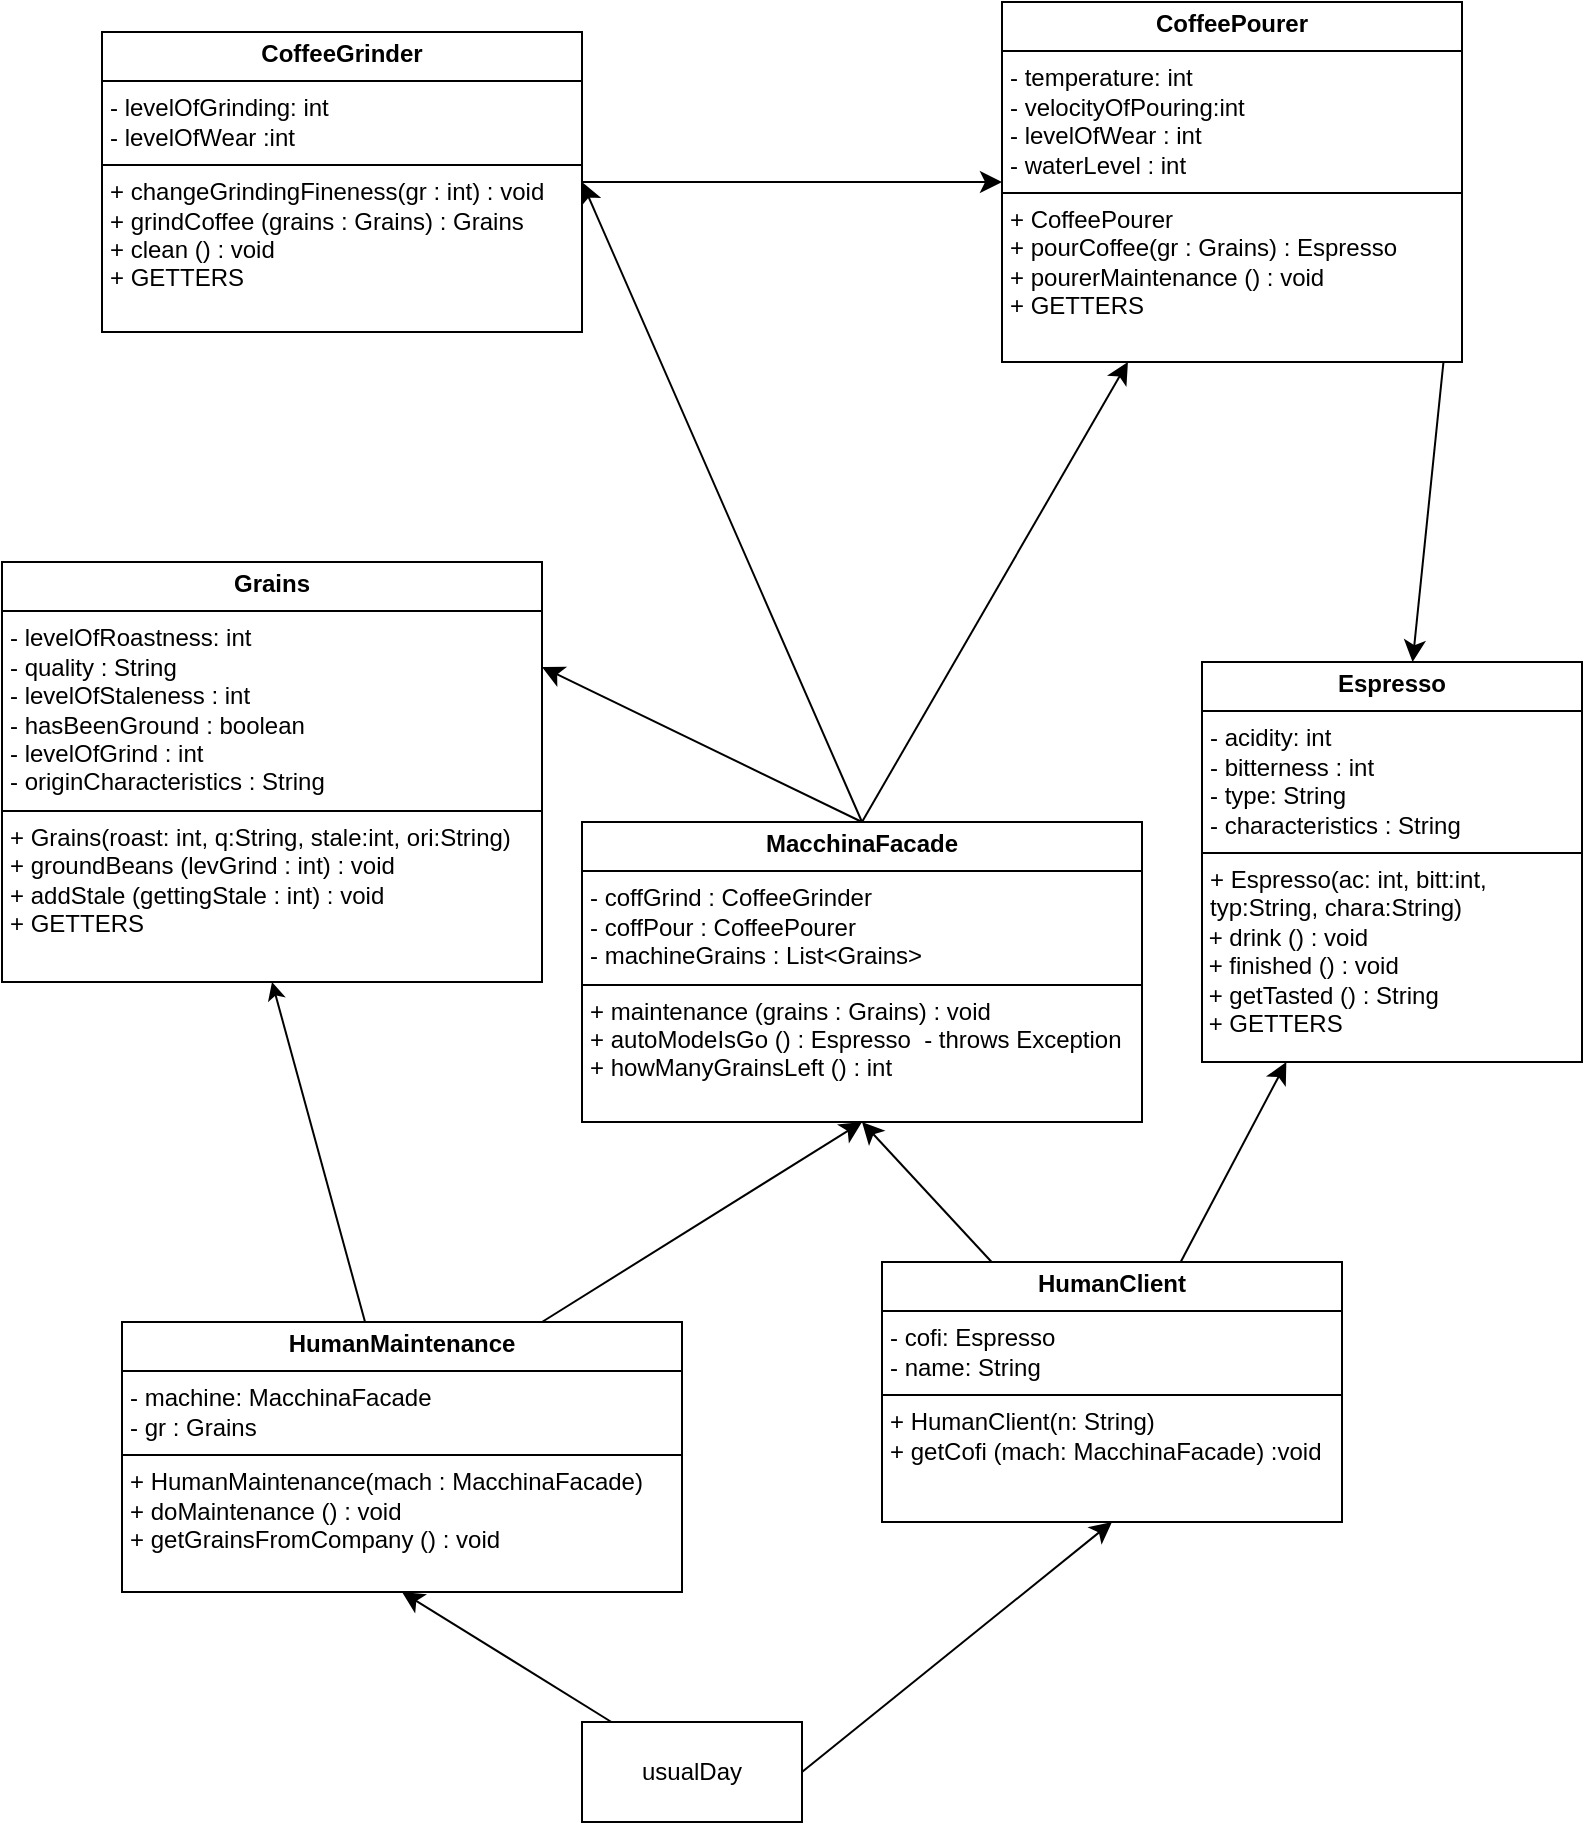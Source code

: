 <mxfile>
    <diagram id="C5RBs43oDa-KdzZeNtuy" name="Page-1">
        <mxGraphModel dx="1202" dy="742" grid="1" gridSize="10" guides="1" tooltips="1" connect="1" arrows="1" fold="1" page="1" pageScale="1" pageWidth="827" pageHeight="1169" math="0" shadow="0">
            <root>
                <mxCell id="WIyWlLk6GJQsqaUBKTNV-0"/>
                <mxCell id="WIyWlLk6GJQsqaUBKTNV-1" parent="WIyWlLk6GJQsqaUBKTNV-0"/>
                <mxCell id="rs8kcg2leX5EXmSj7tQ--8" style="edgeStyle=none;curved=1;rounded=0;orthogonalLoop=1;jettySize=auto;html=1;entryX=0.5;entryY=1;entryDx=0;entryDy=0;fontSize=12;startSize=8;endSize=8;" parent="WIyWlLk6GJQsqaUBKTNV-1" source="rs8kcg2leX5EXmSj7tQ--0" target="rs8kcg2leX5EXmSj7tQ--3" edge="1">
                    <mxGeometry relative="1" as="geometry"/>
                </mxCell>
                <mxCell id="rs8kcg2leX5EXmSj7tQ--12" style="edgeStyle=none;curved=1;rounded=0;orthogonalLoop=1;jettySize=auto;html=1;fontSize=12;startSize=8;endSize=8;" parent="WIyWlLk6GJQsqaUBKTNV-1" source="rs8kcg2leX5EXmSj7tQ--0" target="rs8kcg2leX5EXmSj7tQ--10" edge="1">
                    <mxGeometry relative="1" as="geometry"/>
                </mxCell>
                <mxCell id="rs8kcg2leX5EXmSj7tQ--0" value="&lt;p style=&quot;margin:0px;margin-top:4px;text-align:center;&quot;&gt;&lt;b&gt;HumanClient&lt;/b&gt;&lt;/p&gt;&lt;hr size=&quot;1&quot; style=&quot;border-style:solid;&quot;&gt;&lt;p style=&quot;margin:0px;margin-left:4px;&quot;&gt;- cofi: Espresso&lt;/p&gt;&lt;p style=&quot;margin:0px;margin-left:4px;&quot;&gt;- name: String&lt;/p&gt;&lt;hr size=&quot;1&quot; style=&quot;border-style:solid;&quot;&gt;&lt;p style=&quot;margin:0px;margin-left:4px;&quot;&gt;+ HumanClient(n: String)&lt;/p&gt;&lt;p style=&quot;margin:0px;margin-left:4px;&quot;&gt;+ getCofi (mach: MacchinaFacade) :void&lt;/p&gt;" style="verticalAlign=top;align=left;overflow=fill;html=1;whiteSpace=wrap;" parent="WIyWlLk6GJQsqaUBKTNV-1" vertex="1">
                    <mxGeometry x="460" y="860" width="230" height="130" as="geometry"/>
                </mxCell>
                <mxCell id="rs8kcg2leX5EXmSj7tQ--7" style="edgeStyle=none;curved=1;rounded=0;orthogonalLoop=1;jettySize=auto;html=1;exitX=0.75;exitY=0;exitDx=0;exitDy=0;entryX=0.5;entryY=1;entryDx=0;entryDy=0;fontSize=12;startSize=8;endSize=8;" parent="WIyWlLk6GJQsqaUBKTNV-1" source="rs8kcg2leX5EXmSj7tQ--1" target="rs8kcg2leX5EXmSj7tQ--3" edge="1">
                    <mxGeometry relative="1" as="geometry"/>
                </mxCell>
                <mxCell id="rs8kcg2leX5EXmSj7tQ--17" style="edgeStyle=none;curved=1;rounded=0;orthogonalLoop=1;jettySize=auto;html=1;fontSize=12;startSize=8;endSize=8;" parent="WIyWlLk6GJQsqaUBKTNV-1" source="rs8kcg2leX5EXmSj7tQ--9" target="rs8kcg2leX5EXmSj7tQ--11" edge="1">
                    <mxGeometry relative="1" as="geometry"/>
                </mxCell>
                <mxCell id="0" style="edgeStyle=none;html=1;entryX=0.5;entryY=1;entryDx=0;entryDy=0;" edge="1" parent="WIyWlLk6GJQsqaUBKTNV-1" source="rs8kcg2leX5EXmSj7tQ--1" target="rs8kcg2leX5EXmSj7tQ--4">
                    <mxGeometry relative="1" as="geometry"/>
                </mxCell>
                <mxCell id="rs8kcg2leX5EXmSj7tQ--1" value="&lt;p style=&quot;margin:0px;margin-top:4px;text-align:center;&quot;&gt;&lt;b&gt;HumanMaintenance&lt;/b&gt;&lt;/p&gt;&lt;hr size=&quot;1&quot; style=&quot;border-style:solid;&quot;&gt;&lt;p style=&quot;margin:0px;margin-left:4px;&quot;&gt;- machine: MacchinaFacade&lt;/p&gt;&lt;p style=&quot;margin:0px;margin-left:4px;&quot;&gt;- gr : Grains&lt;/p&gt;&lt;hr size=&quot;1&quot; style=&quot;border-style:solid;&quot;&gt;&lt;p style=&quot;margin:0px;margin-left:4px;&quot;&gt;+ HumanMaintenance(mach : MacchinaFacade)&lt;/p&gt;&lt;p style=&quot;margin:0px;margin-left:4px;&quot;&gt;+ doMaintenance () : void&lt;/p&gt;&lt;p style=&quot;margin:0px;margin-left:4px;&quot;&gt;+ getGrainsFromCompany () : void&lt;/p&gt;" style="verticalAlign=top;align=left;overflow=fill;html=1;whiteSpace=wrap;" parent="WIyWlLk6GJQsqaUBKTNV-1" vertex="1">
                    <mxGeometry x="80" y="890" width="280" height="135" as="geometry"/>
                </mxCell>
                <mxCell id="rs8kcg2leX5EXmSj7tQ--5" style="edgeStyle=none;curved=1;rounded=0;orthogonalLoop=1;jettySize=auto;html=1;exitX=1;exitY=0.5;exitDx=0;exitDy=0;entryX=0.5;entryY=1;entryDx=0;entryDy=0;fontSize=12;startSize=8;endSize=8;" parent="WIyWlLk6GJQsqaUBKTNV-1" source="rs8kcg2leX5EXmSj7tQ--2" target="rs8kcg2leX5EXmSj7tQ--0" edge="1">
                    <mxGeometry relative="1" as="geometry"/>
                </mxCell>
                <mxCell id="rs8kcg2leX5EXmSj7tQ--6" style="edgeStyle=none;curved=1;rounded=0;orthogonalLoop=1;jettySize=auto;html=1;entryX=0.5;entryY=1;entryDx=0;entryDy=0;fontSize=12;startSize=8;endSize=8;" parent="WIyWlLk6GJQsqaUBKTNV-1" source="rs8kcg2leX5EXmSj7tQ--2" target="rs8kcg2leX5EXmSj7tQ--1" edge="1">
                    <mxGeometry relative="1" as="geometry"/>
                </mxCell>
                <mxCell id="rs8kcg2leX5EXmSj7tQ--2" value="usualDay" style="html=1;whiteSpace=wrap;" parent="WIyWlLk6GJQsqaUBKTNV-1" vertex="1">
                    <mxGeometry x="310" y="1090" width="110" height="50" as="geometry"/>
                </mxCell>
                <mxCell id="rs8kcg2leX5EXmSj7tQ--13" style="edgeStyle=none;curved=1;rounded=0;orthogonalLoop=1;jettySize=auto;html=1;entryX=1;entryY=0.25;entryDx=0;entryDy=0;fontSize=12;startSize=8;endSize=8;exitX=0.5;exitY=0;exitDx=0;exitDy=0;" parent="WIyWlLk6GJQsqaUBKTNV-1" source="rs8kcg2leX5EXmSj7tQ--3" target="rs8kcg2leX5EXmSj7tQ--4" edge="1">
                    <mxGeometry relative="1" as="geometry"/>
                </mxCell>
                <mxCell id="rs8kcg2leX5EXmSj7tQ--14" style="edgeStyle=none;curved=1;rounded=0;orthogonalLoop=1;jettySize=auto;html=1;exitX=0.5;exitY=0;exitDx=0;exitDy=0;entryX=1;entryY=0.5;entryDx=0;entryDy=0;fontSize=12;startSize=8;endSize=8;" parent="WIyWlLk6GJQsqaUBKTNV-1" source="rs8kcg2leX5EXmSj7tQ--3" target="rs8kcg2leX5EXmSj7tQ--9" edge="1">
                    <mxGeometry relative="1" as="geometry"/>
                </mxCell>
                <mxCell id="rs8kcg2leX5EXmSj7tQ--15" style="edgeStyle=none;curved=1;rounded=0;orthogonalLoop=1;jettySize=auto;html=1;fontSize=12;startSize=8;endSize=8;exitX=0.5;exitY=0;exitDx=0;exitDy=0;" parent="WIyWlLk6GJQsqaUBKTNV-1" source="rs8kcg2leX5EXmSj7tQ--3" target="rs8kcg2leX5EXmSj7tQ--11" edge="1">
                    <mxGeometry relative="1" as="geometry"/>
                </mxCell>
                <mxCell id="rs8kcg2leX5EXmSj7tQ--3" value="&lt;p style=&quot;margin:0px;margin-top:4px;text-align:center;&quot;&gt;&lt;b&gt;MacchinaFacade&lt;/b&gt;&lt;/p&gt;&lt;hr size=&quot;1&quot; style=&quot;border-style:solid;&quot;&gt;&lt;p style=&quot;margin:0px;margin-left:4px;&quot;&gt;- coffGrind : CoffeeGrinder&lt;/p&gt;&lt;p style=&quot;margin:0px;margin-left:4px;&quot;&gt;- coffPour : CoffeePourer&lt;/p&gt;&lt;p style=&quot;margin:0px;margin-left:4px;&quot;&gt;- machineGrains : List&amp;lt;Grains&amp;gt;&lt;/p&gt;&lt;hr size=&quot;1&quot; style=&quot;border-style:solid;&quot;&gt;&lt;p style=&quot;margin:0px;margin-left:4px;&quot;&gt;+ maintenance (grains : Grains) : void&lt;/p&gt;&lt;p style=&quot;margin:0px;margin-left:4px;&quot;&gt;+ autoModeIsGo () : Espresso&amp;nbsp; - throws Exception&lt;/p&gt;&lt;p style=&quot;margin:0px;margin-left:4px;&quot;&gt;+ howManyGrainsLeft () : int&lt;/p&gt;" style="verticalAlign=top;align=left;overflow=fill;html=1;whiteSpace=wrap;" parent="WIyWlLk6GJQsqaUBKTNV-1" vertex="1">
                    <mxGeometry x="310" y="640" width="280" height="150" as="geometry"/>
                </mxCell>
                <mxCell id="rs8kcg2leX5EXmSj7tQ--4" value="&lt;p style=&quot;margin:0px;margin-top:4px;text-align:center;&quot;&gt;&lt;b&gt;Grains&lt;/b&gt;&lt;/p&gt;&lt;hr size=&quot;1&quot; style=&quot;border-style:solid;&quot;&gt;&lt;p style=&quot;margin:0px;margin-left:4px;&quot;&gt;- levelOfRoastness: int&lt;/p&gt;&lt;p style=&quot;margin:0px;margin-left:4px;&quot;&gt;- quality : String&lt;/p&gt;&lt;p style=&quot;margin:0px;margin-left:4px;&quot;&gt;- levelOfStaleness : int&lt;/p&gt;&lt;p style=&quot;margin:0px;margin-left:4px;&quot;&gt;- hasBeenGround : boolean&lt;/p&gt;&lt;p style=&quot;margin:0px;margin-left:4px;&quot;&gt;- levelOfGrind : int&lt;/p&gt;&lt;p style=&quot;margin:0px;margin-left:4px;&quot;&gt;- originCharacteristics : String&lt;/p&gt;&lt;hr size=&quot;1&quot; style=&quot;border-style:solid;&quot;&gt;&lt;p style=&quot;margin:0px;margin-left:4px;&quot;&gt;+ Grains(roast: int, q:String, stale:int, ori:String)&lt;/p&gt;&lt;p style=&quot;margin:0px;margin-left:4px;&quot;&gt;+ groundBeans (levGrind : int) : void&lt;/p&gt;&lt;p style=&quot;margin:0px;margin-left:4px;&quot;&gt;+ addStale (gettingStale : int) : void&lt;/p&gt;&lt;p style=&quot;margin:0px;margin-left:4px;&quot;&gt;+ GETTERS&lt;/p&gt;&lt;p style=&quot;margin:0px;margin-left:4px;&quot;&gt;&lt;br&gt;&lt;/p&gt;" style="verticalAlign=top;align=left;overflow=fill;html=1;whiteSpace=wrap;" parent="WIyWlLk6GJQsqaUBKTNV-1" vertex="1">
                    <mxGeometry x="20" y="510" width="270" height="210" as="geometry"/>
                </mxCell>
                <mxCell id="rs8kcg2leX5EXmSj7tQ--10" value="&lt;p style=&quot;margin:0px;margin-top:4px;text-align:center;&quot;&gt;&lt;b&gt;Espresso&lt;/b&gt;&lt;/p&gt;&lt;hr size=&quot;1&quot; style=&quot;border-style:solid;&quot;&gt;&lt;p style=&quot;margin:0px;margin-left:4px;&quot;&gt;- acidity: int&lt;/p&gt;&lt;p style=&quot;margin:0px;margin-left:4px;&quot;&gt;- bitterness : int&lt;/p&gt;&lt;p style=&quot;margin:0px;margin-left:4px;&quot;&gt;- type: String&lt;/p&gt;&lt;p style=&quot;margin:0px;margin-left:4px;&quot;&gt;- characteristics : String&lt;/p&gt;&lt;hr size=&quot;1&quot; style=&quot;border-style:solid;&quot;&gt;&lt;p style=&quot;margin:0px;margin-left:4px;&quot;&gt;+ Espresso(ac: int, bitt:int, typ:String, chara:String)&lt;/p&gt;&lt;div&gt;&amp;nbsp;+ drink () : void&lt;/div&gt;&lt;div&gt;&amp;nbsp;+ finished () : void&lt;/div&gt;&lt;div&gt;&amp;nbsp;+ getTasted () : String&lt;/div&gt;&lt;div&gt;&amp;nbsp;+ GETTERS&lt;/div&gt;&lt;div&gt;&lt;br&gt;&lt;/div&gt;&lt;p style=&quot;margin:0px;margin-left:4px;&quot;&gt;&lt;br&gt;&lt;/p&gt;" style="verticalAlign=top;align=left;overflow=fill;html=1;whiteSpace=wrap;" parent="WIyWlLk6GJQsqaUBKTNV-1" vertex="1">
                    <mxGeometry x="620" y="560" width="190" height="200" as="geometry"/>
                </mxCell>
                <mxCell id="rs8kcg2leX5EXmSj7tQ--20" style="edgeStyle=none;curved=1;rounded=0;orthogonalLoop=1;jettySize=auto;html=1;fontSize=12;startSize=8;endSize=8;exitX=1;exitY=0.5;exitDx=0;exitDy=0;" parent="WIyWlLk6GJQsqaUBKTNV-1" source="rs8kcg2leX5EXmSj7tQ--11" target="rs8kcg2leX5EXmSj7tQ--10" edge="1">
                    <mxGeometry relative="1" as="geometry"/>
                </mxCell>
                <mxCell id="rs8kcg2leX5EXmSj7tQ--11" value="&lt;p style=&quot;margin:0px;margin-top:4px;text-align:center;&quot;&gt;&lt;b&gt;CoffeePourer&lt;/b&gt;&lt;/p&gt;&lt;hr size=&quot;1&quot; style=&quot;border-style:solid;&quot;&gt;&lt;p style=&quot;margin:0px;margin-left:4px;&quot;&gt;- temperature: int&lt;/p&gt;&lt;p style=&quot;margin:0px;margin-left:4px;&quot;&gt;- velocityOfPouring:int&lt;/p&gt;&lt;p style=&quot;margin:0px;margin-left:4px;&quot;&gt;- levelOfWear : int&lt;/p&gt;&lt;p style=&quot;margin:0px;margin-left:4px;&quot;&gt;- waterLevel : int&lt;/p&gt;&lt;hr size=&quot;1&quot; style=&quot;border-style:solid;&quot;&gt;&lt;p style=&quot;margin:0px;margin-left:4px;&quot;&gt;+ CoffeePourer&lt;/p&gt;&lt;p style=&quot;margin:0px;margin-left:4px;&quot;&gt;+ pourCoffee(gr : Grains) : Espresso&lt;/p&gt;&lt;p style=&quot;margin:0px;margin-left:4px;&quot;&gt;+ pourerMaintenance () : void&lt;/p&gt;&lt;p style=&quot;margin:0px;margin-left:4px;&quot;&gt;+ GETTERS&lt;/p&gt;" style="verticalAlign=top;align=left;overflow=fill;html=1;whiteSpace=wrap;" parent="WIyWlLk6GJQsqaUBKTNV-1" vertex="1">
                    <mxGeometry x="520" y="230" width="230" height="180" as="geometry"/>
                </mxCell>
                <mxCell id="rs8kcg2leX5EXmSj7tQ--9" value="&lt;p style=&quot;margin:0px;margin-top:4px;text-align:center;&quot;&gt;&lt;b&gt;CoffeeGrinder&lt;/b&gt;&lt;/p&gt;&lt;hr size=&quot;1&quot; style=&quot;border-style:solid;&quot;&gt;&lt;p style=&quot;margin:0px;margin-left:4px;&quot;&gt;- levelOfGrinding: int&lt;/p&gt;&lt;p style=&quot;margin:0px;margin-left:4px;&quot;&gt;- levelOfWear :int&lt;/p&gt;&lt;hr size=&quot;1&quot; style=&quot;border-style:solid;&quot;&gt;&lt;p style=&quot;margin:0px;margin-left:4px;&quot;&gt;+ changeGrindingFineness(gr : int) : void&lt;/p&gt;&lt;p style=&quot;margin:0px;margin-left:4px;&quot;&gt;+ grindCoffee (grains : Grains) : Grains&lt;/p&gt;&lt;p style=&quot;margin:0px;margin-left:4px;&quot;&gt;+ clean () : void&lt;/p&gt;&lt;p style=&quot;margin:0px;margin-left:4px;&quot;&gt;+ GETTERS&lt;/p&gt;" style="verticalAlign=top;align=left;overflow=fill;html=1;whiteSpace=wrap;" parent="WIyWlLk6GJQsqaUBKTNV-1" vertex="1">
                    <mxGeometry x="70" y="245" width="240" height="150" as="geometry"/>
                </mxCell>
            </root>
        </mxGraphModel>
    </diagram>
</mxfile>